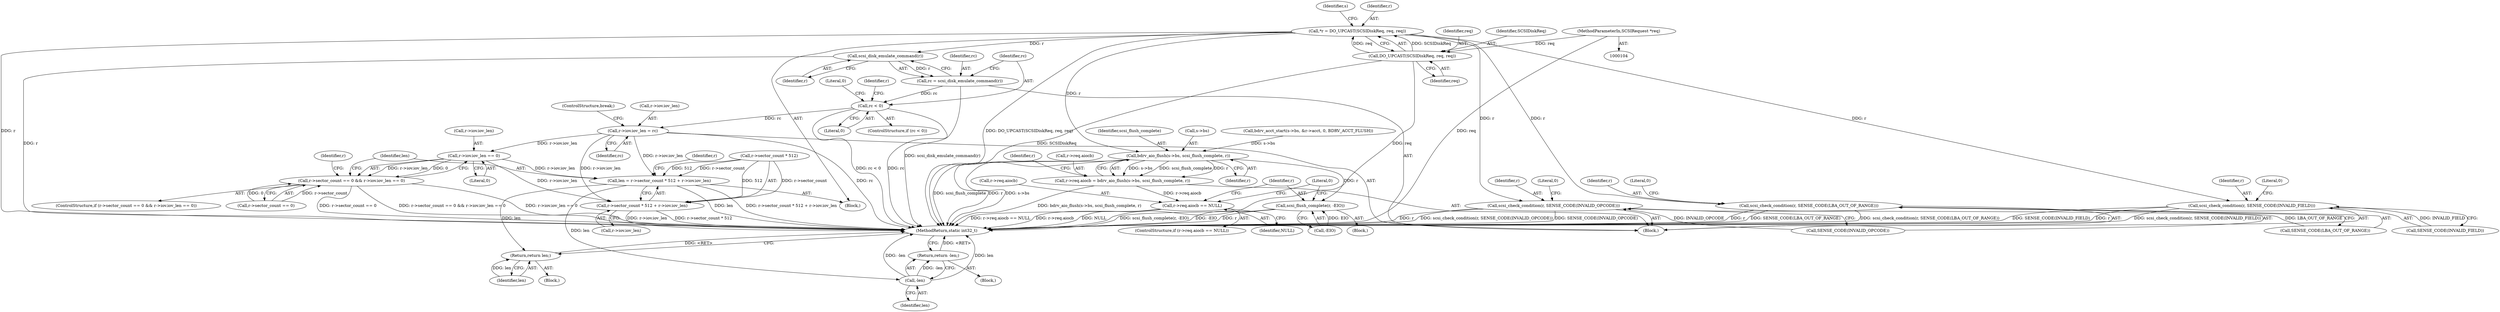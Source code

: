 digraph "0_qemu_7285477ab11831b1cf56e45878a89170dd06d9b9_4@pointer" {
"1000109" [label="(Call,*r = DO_UPCAST(SCSIDiskReq, req, req))"];
"1000111" [label="(Call,DO_UPCAST(SCSIDiskReq, req, req))"];
"1000105" [label="(MethodParameterIn,SCSIRequest *req)"];
"1000188" [label="(Call,scsi_disk_emulate_command(r))"];
"1000186" [label="(Call,rc = scsi_disk_emulate_command(r))"];
"1000191" [label="(Call,rc < 0)"];
"1000197" [label="(Call,r->iov.iov_len = rc)"];
"1000583" [label="(Call,r->iov.iov_len == 0)"];
"1000577" [label="(Call,r->sector_count == 0 && r->iov.iov_len == 0)"];
"1000597" [label="(Call,len = r->sector_count * 512 + r->iov.iov_len)"];
"1000622" [label="(Call,-len)"];
"1000621" [label="(Return,return -len;)"];
"1000637" [label="(Return,return len;)"];
"1000599" [label="(Call,r->sector_count * 512 + r->iov.iov_len)"];
"1000222" [label="(Call,bdrv_aio_flush(s->bs, scsi_flush_complete, r))"];
"1000216" [label="(Call,r->req.aiocb = bdrv_aio_flush(s->bs, scsi_flush_complete, r))"];
"1000229" [label="(Call,r->req.aiocb == NULL)"];
"1000237" [label="(Call,scsi_flush_complete(r, -EIO))"];
"1000556" [label="(Call,scsi_check_condition(r, SENSE_CODE(INVALID_OPCODE)))"];
"1000563" [label="(Call,scsi_check_condition(r, SENSE_CODE(INVALID_FIELD)))"];
"1000570" [label="(Call,scsi_check_condition(r, SENSE_CODE(LBA_OUT_OF_RANGE)))"];
"1000578" [label="(Call,r->sector_count == 0)"];
"1000226" [label="(Identifier,scsi_flush_complete)"];
"1000228" [label="(ControlStructure,if (r->req.aiocb == NULL))"];
"1000563" [label="(Call,scsi_check_condition(r, SENSE_CODE(INVALID_FIELD)))"];
"1000117" [label="(Identifier,s)"];
"1000565" [label="(Call,SENSE_CODE(INVALID_FIELD))"];
"1000237" [label="(Call,scsi_flush_complete(r, -EIO))"];
"1000105" [label="(MethodParameterIn,SCSIRequest *req)"];
"1000200" [label="(Identifier,r)"];
"1000583" [label="(Call,r->iov.iov_len == 0)"];
"1000110" [label="(Identifier,r)"];
"1000594" [label="(Identifier,r)"];
"1000637" [label="(Return,return len;)"];
"1000570" [label="(Call,scsi_check_condition(r, SENSE_CODE(LBA_OUT_OF_RANGE)))"];
"1000235" [label="(Identifier,NULL)"];
"1000242" [label="(Literal,0)"];
"1000227" [label="(Identifier,r)"];
"1000621" [label="(Return,return -len;)"];
"1000186" [label="(Call,rc = scsi_disk_emulate_command(r))"];
"1000170" [label="(Block,)"];
"1000203" [label="(Identifier,rc)"];
"1000622" [label="(Call,-len)"];
"1000572" [label="(Call,SENSE_CODE(LBA_OUT_OF_RANGE))"];
"1000598" [label="(Identifier,len)"];
"1000223" [label="(Call,s->bs)"];
"1000558" [label="(Call,SENSE_CODE(INVALID_OPCODE))"];
"1000113" [label="(Identifier,req)"];
"1000206" [label="(Call,bdrv_acct_start(s->bs, &r->acct, 0, BDRV_ACCT_FLUSH))"];
"1000192" [label="(Identifier,rc)"];
"1000216" [label="(Call,r->req.aiocb = bdrv_aio_flush(s->bs, scsi_flush_complete, r))"];
"1000239" [label="(Call,-EIO)"];
"1000571" [label="(Identifier,r)"];
"1000111" [label="(Call,DO_UPCAST(SCSIDiskReq, req, req))"];
"1000232" [label="(Identifier,r)"];
"1000577" [label="(Call,r->sector_count == 0 && r->iov.iov_len == 0)"];
"1000112" [label="(Identifier,SCSIDiskReq)"];
"1000222" [label="(Call,bdrv_aio_flush(s->bs, scsi_flush_complete, r))"];
"1000198" [label="(Call,r->iov.iov_len)"];
"1000229" [label="(Call,r->req.aiocb == NULL)"];
"1000107" [label="(Block,)"];
"1000597" [label="(Call,len = r->sector_count * 512 + r->iov.iov_len)"];
"1000638" [label="(Identifier,len)"];
"1000230" [label="(Call,r->req.aiocb)"];
"1000584" [label="(Call,r->iov.iov_len)"];
"1000197" [label="(Call,r->iov.iov_len = rc)"];
"1000557" [label="(Identifier,r)"];
"1000589" [label="(Literal,0)"];
"1000193" [label="(Literal,0)"];
"1000189" [label="(Identifier,r)"];
"1000639" [label="(MethodReturn,static int32_t)"];
"1000187" [label="(Identifier,rc)"];
"1000564" [label="(Identifier,r)"];
"1000620" [label="(Block,)"];
"1000196" [label="(Literal,0)"];
"1000238" [label="(Identifier,r)"];
"1000605" [label="(Call,r->iov.iov_len)"];
"1000575" [label="(Literal,0)"];
"1000561" [label="(Literal,0)"];
"1000204" [label="(ControlStructure,break;)"];
"1000236" [label="(Block,)"];
"1000217" [label="(Call,r->req.aiocb)"];
"1000191" [label="(Call,rc < 0)"];
"1000114" [label="(Identifier,req)"];
"1000576" [label="(ControlStructure,if (r->sector_count == 0 && r->iov.iov_len == 0))"];
"1000623" [label="(Identifier,len)"];
"1000188" [label="(Call,scsi_disk_emulate_command(r))"];
"1000599" [label="(Call,r->sector_count * 512 + r->iov.iov_len)"];
"1000615" [label="(Identifier,r)"];
"1000625" [label="(Block,)"];
"1000600" [label="(Call,r->sector_count * 512)"];
"1000568" [label="(Literal,0)"];
"1000109" [label="(Call,*r = DO_UPCAST(SCSIDiskReq, req, req))"];
"1000190" [label="(ControlStructure,if (rc < 0))"];
"1000556" [label="(Call,scsi_check_condition(r, SENSE_CODE(INVALID_OPCODE)))"];
"1000109" -> "1000107"  [label="AST: "];
"1000109" -> "1000111"  [label="CFG: "];
"1000110" -> "1000109"  [label="AST: "];
"1000111" -> "1000109"  [label="AST: "];
"1000117" -> "1000109"  [label="CFG: "];
"1000109" -> "1000639"  [label="DDG: r"];
"1000109" -> "1000639"  [label="DDG: DO_UPCAST(SCSIDiskReq, req, req)"];
"1000111" -> "1000109"  [label="DDG: SCSIDiskReq"];
"1000111" -> "1000109"  [label="DDG: req"];
"1000109" -> "1000188"  [label="DDG: r"];
"1000109" -> "1000222"  [label="DDG: r"];
"1000109" -> "1000556"  [label="DDG: r"];
"1000109" -> "1000563"  [label="DDG: r"];
"1000109" -> "1000570"  [label="DDG: r"];
"1000111" -> "1000114"  [label="CFG: "];
"1000112" -> "1000111"  [label="AST: "];
"1000113" -> "1000111"  [label="AST: "];
"1000114" -> "1000111"  [label="AST: "];
"1000111" -> "1000639"  [label="DDG: req"];
"1000111" -> "1000639"  [label="DDG: SCSIDiskReq"];
"1000105" -> "1000111"  [label="DDG: req"];
"1000105" -> "1000104"  [label="AST: "];
"1000105" -> "1000639"  [label="DDG: req"];
"1000188" -> "1000186"  [label="AST: "];
"1000188" -> "1000189"  [label="CFG: "];
"1000189" -> "1000188"  [label="AST: "];
"1000186" -> "1000188"  [label="CFG: "];
"1000188" -> "1000639"  [label="DDG: r"];
"1000188" -> "1000186"  [label="DDG: r"];
"1000186" -> "1000170"  [label="AST: "];
"1000187" -> "1000186"  [label="AST: "];
"1000192" -> "1000186"  [label="CFG: "];
"1000186" -> "1000639"  [label="DDG: scsi_disk_emulate_command(r)"];
"1000186" -> "1000191"  [label="DDG: rc"];
"1000191" -> "1000190"  [label="AST: "];
"1000191" -> "1000193"  [label="CFG: "];
"1000192" -> "1000191"  [label="AST: "];
"1000193" -> "1000191"  [label="AST: "];
"1000196" -> "1000191"  [label="CFG: "];
"1000200" -> "1000191"  [label="CFG: "];
"1000191" -> "1000639"  [label="DDG: rc < 0"];
"1000191" -> "1000639"  [label="DDG: rc"];
"1000191" -> "1000197"  [label="DDG: rc"];
"1000197" -> "1000170"  [label="AST: "];
"1000197" -> "1000203"  [label="CFG: "];
"1000198" -> "1000197"  [label="AST: "];
"1000203" -> "1000197"  [label="AST: "];
"1000204" -> "1000197"  [label="CFG: "];
"1000197" -> "1000639"  [label="DDG: rc"];
"1000197" -> "1000583"  [label="DDG: r->iov.iov_len"];
"1000197" -> "1000597"  [label="DDG: r->iov.iov_len"];
"1000197" -> "1000599"  [label="DDG: r->iov.iov_len"];
"1000583" -> "1000577"  [label="AST: "];
"1000583" -> "1000589"  [label="CFG: "];
"1000584" -> "1000583"  [label="AST: "];
"1000589" -> "1000583"  [label="AST: "];
"1000577" -> "1000583"  [label="CFG: "];
"1000583" -> "1000577"  [label="DDG: r->iov.iov_len"];
"1000583" -> "1000577"  [label="DDG: 0"];
"1000583" -> "1000597"  [label="DDG: r->iov.iov_len"];
"1000583" -> "1000599"  [label="DDG: r->iov.iov_len"];
"1000577" -> "1000576"  [label="AST: "];
"1000577" -> "1000578"  [label="CFG: "];
"1000578" -> "1000577"  [label="AST: "];
"1000594" -> "1000577"  [label="CFG: "];
"1000598" -> "1000577"  [label="CFG: "];
"1000577" -> "1000639"  [label="DDG: r->sector_count == 0 && r->iov.iov_len == 0"];
"1000577" -> "1000639"  [label="DDG: r->iov.iov_len == 0"];
"1000577" -> "1000639"  [label="DDG: r->sector_count == 0"];
"1000578" -> "1000577"  [label="DDG: r->sector_count"];
"1000578" -> "1000577"  [label="DDG: 0"];
"1000597" -> "1000107"  [label="AST: "];
"1000597" -> "1000599"  [label="CFG: "];
"1000598" -> "1000597"  [label="AST: "];
"1000599" -> "1000597"  [label="AST: "];
"1000615" -> "1000597"  [label="CFG: "];
"1000597" -> "1000639"  [label="DDG: r->sector_count * 512 + r->iov.iov_len"];
"1000597" -> "1000639"  [label="DDG: len"];
"1000600" -> "1000597"  [label="DDG: r->sector_count"];
"1000600" -> "1000597"  [label="DDG: 512"];
"1000597" -> "1000622"  [label="DDG: len"];
"1000597" -> "1000637"  [label="DDG: len"];
"1000622" -> "1000621"  [label="AST: "];
"1000622" -> "1000623"  [label="CFG: "];
"1000623" -> "1000622"  [label="AST: "];
"1000621" -> "1000622"  [label="CFG: "];
"1000622" -> "1000639"  [label="DDG: -len"];
"1000622" -> "1000639"  [label="DDG: len"];
"1000622" -> "1000621"  [label="DDG: -len"];
"1000621" -> "1000620"  [label="AST: "];
"1000639" -> "1000621"  [label="CFG: "];
"1000621" -> "1000639"  [label="DDG: <RET>"];
"1000637" -> "1000625"  [label="AST: "];
"1000637" -> "1000638"  [label="CFG: "];
"1000638" -> "1000637"  [label="AST: "];
"1000639" -> "1000637"  [label="CFG: "];
"1000637" -> "1000639"  [label="DDG: <RET>"];
"1000638" -> "1000637"  [label="DDG: len"];
"1000599" -> "1000605"  [label="CFG: "];
"1000600" -> "1000599"  [label="AST: "];
"1000605" -> "1000599"  [label="AST: "];
"1000599" -> "1000639"  [label="DDG: r->sector_count * 512"];
"1000599" -> "1000639"  [label="DDG: r->iov.iov_len"];
"1000600" -> "1000599"  [label="DDG: r->sector_count"];
"1000600" -> "1000599"  [label="DDG: 512"];
"1000222" -> "1000216"  [label="AST: "];
"1000222" -> "1000227"  [label="CFG: "];
"1000223" -> "1000222"  [label="AST: "];
"1000226" -> "1000222"  [label="AST: "];
"1000227" -> "1000222"  [label="AST: "];
"1000216" -> "1000222"  [label="CFG: "];
"1000222" -> "1000639"  [label="DDG: r"];
"1000222" -> "1000639"  [label="DDG: s->bs"];
"1000222" -> "1000639"  [label="DDG: scsi_flush_complete"];
"1000222" -> "1000216"  [label="DDG: s->bs"];
"1000222" -> "1000216"  [label="DDG: scsi_flush_complete"];
"1000222" -> "1000216"  [label="DDG: r"];
"1000206" -> "1000222"  [label="DDG: s->bs"];
"1000222" -> "1000237"  [label="DDG: r"];
"1000216" -> "1000170"  [label="AST: "];
"1000217" -> "1000216"  [label="AST: "];
"1000232" -> "1000216"  [label="CFG: "];
"1000216" -> "1000639"  [label="DDG: bdrv_aio_flush(s->bs, scsi_flush_complete, r)"];
"1000216" -> "1000229"  [label="DDG: r->req.aiocb"];
"1000229" -> "1000228"  [label="AST: "];
"1000229" -> "1000235"  [label="CFG: "];
"1000230" -> "1000229"  [label="AST: "];
"1000235" -> "1000229"  [label="AST: "];
"1000238" -> "1000229"  [label="CFG: "];
"1000242" -> "1000229"  [label="CFG: "];
"1000229" -> "1000639"  [label="DDG: NULL"];
"1000229" -> "1000639"  [label="DDG: r->req.aiocb == NULL"];
"1000229" -> "1000639"  [label="DDG: r->req.aiocb"];
"1000237" -> "1000236"  [label="AST: "];
"1000237" -> "1000239"  [label="CFG: "];
"1000238" -> "1000237"  [label="AST: "];
"1000239" -> "1000237"  [label="AST: "];
"1000242" -> "1000237"  [label="CFG: "];
"1000237" -> "1000639"  [label="DDG: scsi_flush_complete(r, -EIO)"];
"1000237" -> "1000639"  [label="DDG: -EIO"];
"1000237" -> "1000639"  [label="DDG: r"];
"1000239" -> "1000237"  [label="DDG: EIO"];
"1000556" -> "1000170"  [label="AST: "];
"1000556" -> "1000558"  [label="CFG: "];
"1000557" -> "1000556"  [label="AST: "];
"1000558" -> "1000556"  [label="AST: "];
"1000561" -> "1000556"  [label="CFG: "];
"1000556" -> "1000639"  [label="DDG: r"];
"1000556" -> "1000639"  [label="DDG: scsi_check_condition(r, SENSE_CODE(INVALID_OPCODE))"];
"1000556" -> "1000639"  [label="DDG: SENSE_CODE(INVALID_OPCODE)"];
"1000558" -> "1000556"  [label="DDG: INVALID_OPCODE"];
"1000563" -> "1000170"  [label="AST: "];
"1000563" -> "1000565"  [label="CFG: "];
"1000564" -> "1000563"  [label="AST: "];
"1000565" -> "1000563"  [label="AST: "];
"1000568" -> "1000563"  [label="CFG: "];
"1000563" -> "1000639"  [label="DDG: scsi_check_condition(r, SENSE_CODE(INVALID_FIELD))"];
"1000563" -> "1000639"  [label="DDG: SENSE_CODE(INVALID_FIELD)"];
"1000563" -> "1000639"  [label="DDG: r"];
"1000565" -> "1000563"  [label="DDG: INVALID_FIELD"];
"1000570" -> "1000170"  [label="AST: "];
"1000570" -> "1000572"  [label="CFG: "];
"1000571" -> "1000570"  [label="AST: "];
"1000572" -> "1000570"  [label="AST: "];
"1000575" -> "1000570"  [label="CFG: "];
"1000570" -> "1000639"  [label="DDG: r"];
"1000570" -> "1000639"  [label="DDG: SENSE_CODE(LBA_OUT_OF_RANGE)"];
"1000570" -> "1000639"  [label="DDG: scsi_check_condition(r, SENSE_CODE(LBA_OUT_OF_RANGE))"];
"1000572" -> "1000570"  [label="DDG: LBA_OUT_OF_RANGE"];
}
